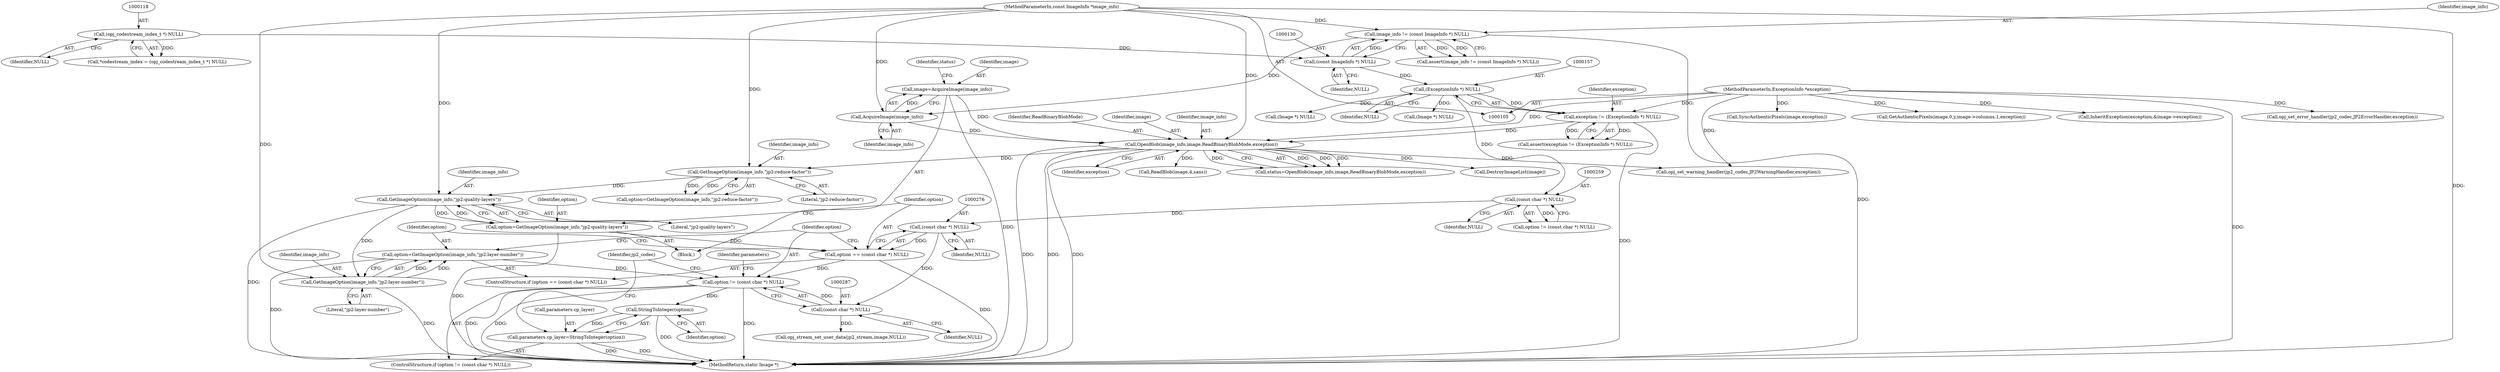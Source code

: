 digraph "0_ImageMagick_acee073df34aa4d491bf5cb74d3a15fc80f0a3aa@pointer" {
"1000293" [label="(Call,StringToInteger(option))"];
"1000284" [label="(Call,option != (const char *) NULL)"];
"1000273" [label="(Call,option == (const char *) NULL)"];
"1000267" [label="(Call,option=GetImageOption(image_info,\"jp2:quality-layers\"))"];
"1000269" [label="(Call,GetImageOption(image_info,\"jp2:quality-layers\"))"];
"1000252" [label="(Call,GetImageOption(image_info,\"jp2:reduce-factor\"))"];
"1000171" [label="(Call,OpenBlob(image_info,image,ReadBinaryBlobMode,exception))"];
"1000167" [label="(Call,AcquireImage(image_info))"];
"1000127" [label="(Call,image_info != (const ImageInfo *) NULL)"];
"1000106" [label="(MethodParameterIn,const ImageInfo *image_info)"];
"1000129" [label="(Call,(const ImageInfo *) NULL)"];
"1000117" [label="(Call,(opj_codestream_index_t *) NULL)"];
"1000165" [label="(Call,image=AcquireImage(image_info))"];
"1000154" [label="(Call,exception != (ExceptionInfo *) NULL)"];
"1000107" [label="(MethodParameterIn,ExceptionInfo *exception)"];
"1000156" [label="(Call,(ExceptionInfo *) NULL)"];
"1000275" [label="(Call,(const char *) NULL)"];
"1000258" [label="(Call,(const char *) NULL)"];
"1000278" [label="(Call,option=GetImageOption(image_info,\"jp2:layer-number\"))"];
"1000280" [label="(Call,GetImageOption(image_info,\"jp2:layer-number\"))"];
"1000286" [label="(Call,(const char *) NULL)"];
"1000289" [label="(Call,parameters.cp_layer=StringToInteger(option))"];
"1000285" [label="(Identifier,option)"];
"1000278" [label="(Call,option=GetImageOption(image_info,\"jp2:layer-number\"))"];
"1000279" [label="(Identifier,option)"];
"1000166" [label="(Identifier,image)"];
"1000325" [label="(Call,opj_stream_set_user_data(jp2_stream,image,NULL))"];
"1000175" [label="(Identifier,exception)"];
"1000250" [label="(Call,option=GetImageOption(image_info,\"jp2:reduce-factor\"))"];
"1000126" [label="(Call,assert(image_info != (const ImageInfo *) NULL))"];
"1000243" [label="(Call,opj_set_error_handler(jp2_codec,JP2ErrorHandler,exception))"];
"1000128" [label="(Identifier,image_info)"];
"1000942" [label="(MethodReturn,static Image *)"];
"1000258" [label="(Call,(const char *) NULL)"];
"1000267" [label="(Call,option=GetImageOption(image_info,\"jp2:quality-layers\"))"];
"1000281" [label="(Identifier,image_info)"];
"1000191" [label="(Call,ReadBlob(image,4,sans))"];
"1000186" [label="(Call,(Image *) NULL)"];
"1000273" [label="(Call,option == (const char *) NULL)"];
"1000294" [label="(Identifier,option)"];
"1000252" [label="(Call,GetImageOption(image_info,\"jp2:reduce-factor\"))"];
"1000291" [label="(Identifier,parameters)"];
"1000270" [label="(Identifier,image_info)"];
"1000167" [label="(Call,AcquireImage(image_info))"];
"1000256" [label="(Call,option != (const char *) NULL)"];
"1000284" [label="(Call,option != (const char *) NULL)"];
"1000155" [label="(Identifier,exception)"];
"1000117" [label="(Call,(opj_codestream_index_t *) NULL)"];
"1000277" [label="(Identifier,NULL)"];
"1000171" [label="(Call,OpenBlob(image_info,image,ReadBinaryBlobMode,exception))"];
"1000165" [label="(Call,image=AcquireImage(image_info))"];
"1000286" [label="(Call,(const char *) NULL)"];
"1000156" [label="(Call,(ExceptionInfo *) NULL)"];
"1000119" [label="(Identifier,NULL)"];
"1000271" [label="(Literal,\"jp2:quality-layers\")"];
"1000290" [label="(Call,parameters.cp_layer)"];
"1000108" [label="(Block,)"];
"1000169" [label="(Call,status=OpenBlob(image_info,image,ReadBinaryBlobMode,exception))"];
"1000289" [label="(Call,parameters.cp_layer=StringToInteger(option))"];
"1000298" [label="(Identifier,jp2_codec)"];
"1000183" [label="(Call,DestroyImageList(image))"];
"1000129" [label="(Call,(const ImageInfo *) NULL)"];
"1000153" [label="(Call,assert(exception != (ExceptionInfo *) NULL))"];
"1000907" [label="(Call,SyncAuthenticPixels(image,exception))"];
"1000131" [label="(Identifier,NULL)"];
"1000107" [label="(MethodParameterIn,ExceptionInfo *exception)"];
"1000127" [label="(Call,image_info != (const ImageInfo *) NULL)"];
"1000699" [label="(Call,GetAuthenticPixels(image,0,y,image->columns,1,exception))"];
"1000293" [label="(Call,StringToInteger(option))"];
"1000168" [label="(Identifier,image_info)"];
"1000106" [label="(MethodParameterIn,const ImageInfo *image_info)"];
"1000202" [label="(Call,(Image *) NULL)"];
"1000275" [label="(Call,(const char *) NULL)"];
"1000282" [label="(Literal,\"jp2:layer-number\")"];
"1000269" [label="(Call,GetImageOption(image_info,\"jp2:quality-layers\"))"];
"1000253" [label="(Identifier,image_info)"];
"1000272" [label="(ControlStructure,if (option == (const char *) NULL))"];
"1000268" [label="(Identifier,option)"];
"1000154" [label="(Call,exception != (ExceptionInfo *) NULL)"];
"1000283" [label="(ControlStructure,if (option != (const char *) NULL))"];
"1000115" [label="(Call,*codestream_index = (opj_codestream_index_t *) NULL)"];
"1000274" [label="(Identifier,option)"];
"1000280" [label="(Call,GetImageOption(image_info,\"jp2:layer-number\"))"];
"1000174" [label="(Identifier,ReadBinaryBlobMode)"];
"1000170" [label="(Identifier,status)"];
"1000260" [label="(Identifier,NULL)"];
"1000173" [label="(Identifier,image)"];
"1000288" [label="(Identifier,NULL)"];
"1000172" [label="(Identifier,image_info)"];
"1000158" [label="(Identifier,NULL)"];
"1000579" [label="(Call,InheritException(exception,&image->exception))"];
"1000239" [label="(Call,opj_set_warning_handler(jp2_codec,JP2WarningHandler,exception))"];
"1000254" [label="(Literal,\"jp2:reduce-factor\")"];
"1000293" -> "1000289"  [label="AST: "];
"1000293" -> "1000294"  [label="CFG: "];
"1000294" -> "1000293"  [label="AST: "];
"1000289" -> "1000293"  [label="CFG: "];
"1000293" -> "1000942"  [label="DDG: "];
"1000293" -> "1000289"  [label="DDG: "];
"1000284" -> "1000293"  [label="DDG: "];
"1000284" -> "1000283"  [label="AST: "];
"1000284" -> "1000286"  [label="CFG: "];
"1000285" -> "1000284"  [label="AST: "];
"1000286" -> "1000284"  [label="AST: "];
"1000291" -> "1000284"  [label="CFG: "];
"1000298" -> "1000284"  [label="CFG: "];
"1000284" -> "1000942"  [label="DDG: "];
"1000284" -> "1000942"  [label="DDG: "];
"1000284" -> "1000942"  [label="DDG: "];
"1000273" -> "1000284"  [label="DDG: "];
"1000278" -> "1000284"  [label="DDG: "];
"1000286" -> "1000284"  [label="DDG: "];
"1000273" -> "1000272"  [label="AST: "];
"1000273" -> "1000275"  [label="CFG: "];
"1000274" -> "1000273"  [label="AST: "];
"1000275" -> "1000273"  [label="AST: "];
"1000279" -> "1000273"  [label="CFG: "];
"1000285" -> "1000273"  [label="CFG: "];
"1000273" -> "1000942"  [label="DDG: "];
"1000267" -> "1000273"  [label="DDG: "];
"1000275" -> "1000273"  [label="DDG: "];
"1000267" -> "1000108"  [label="AST: "];
"1000267" -> "1000269"  [label="CFG: "];
"1000268" -> "1000267"  [label="AST: "];
"1000269" -> "1000267"  [label="AST: "];
"1000274" -> "1000267"  [label="CFG: "];
"1000267" -> "1000942"  [label="DDG: "];
"1000269" -> "1000267"  [label="DDG: "];
"1000269" -> "1000267"  [label="DDG: "];
"1000269" -> "1000271"  [label="CFG: "];
"1000270" -> "1000269"  [label="AST: "];
"1000271" -> "1000269"  [label="AST: "];
"1000269" -> "1000942"  [label="DDG: "];
"1000252" -> "1000269"  [label="DDG: "];
"1000106" -> "1000269"  [label="DDG: "];
"1000269" -> "1000280"  [label="DDG: "];
"1000252" -> "1000250"  [label="AST: "];
"1000252" -> "1000254"  [label="CFG: "];
"1000253" -> "1000252"  [label="AST: "];
"1000254" -> "1000252"  [label="AST: "];
"1000250" -> "1000252"  [label="CFG: "];
"1000252" -> "1000250"  [label="DDG: "];
"1000252" -> "1000250"  [label="DDG: "];
"1000171" -> "1000252"  [label="DDG: "];
"1000106" -> "1000252"  [label="DDG: "];
"1000171" -> "1000169"  [label="AST: "];
"1000171" -> "1000175"  [label="CFG: "];
"1000172" -> "1000171"  [label="AST: "];
"1000173" -> "1000171"  [label="AST: "];
"1000174" -> "1000171"  [label="AST: "];
"1000175" -> "1000171"  [label="AST: "];
"1000169" -> "1000171"  [label="CFG: "];
"1000171" -> "1000942"  [label="DDG: "];
"1000171" -> "1000942"  [label="DDG: "];
"1000171" -> "1000942"  [label="DDG: "];
"1000171" -> "1000169"  [label="DDG: "];
"1000171" -> "1000169"  [label="DDG: "];
"1000171" -> "1000169"  [label="DDG: "];
"1000171" -> "1000169"  [label="DDG: "];
"1000167" -> "1000171"  [label="DDG: "];
"1000106" -> "1000171"  [label="DDG: "];
"1000165" -> "1000171"  [label="DDG: "];
"1000154" -> "1000171"  [label="DDG: "];
"1000107" -> "1000171"  [label="DDG: "];
"1000171" -> "1000183"  [label="DDG: "];
"1000171" -> "1000191"  [label="DDG: "];
"1000171" -> "1000239"  [label="DDG: "];
"1000167" -> "1000165"  [label="AST: "];
"1000167" -> "1000168"  [label="CFG: "];
"1000168" -> "1000167"  [label="AST: "];
"1000165" -> "1000167"  [label="CFG: "];
"1000167" -> "1000165"  [label="DDG: "];
"1000127" -> "1000167"  [label="DDG: "];
"1000106" -> "1000167"  [label="DDG: "];
"1000127" -> "1000126"  [label="AST: "];
"1000127" -> "1000129"  [label="CFG: "];
"1000128" -> "1000127"  [label="AST: "];
"1000129" -> "1000127"  [label="AST: "];
"1000126" -> "1000127"  [label="CFG: "];
"1000127" -> "1000942"  [label="DDG: "];
"1000127" -> "1000126"  [label="DDG: "];
"1000127" -> "1000126"  [label="DDG: "];
"1000106" -> "1000127"  [label="DDG: "];
"1000129" -> "1000127"  [label="DDG: "];
"1000106" -> "1000105"  [label="AST: "];
"1000106" -> "1000942"  [label="DDG: "];
"1000106" -> "1000280"  [label="DDG: "];
"1000129" -> "1000131"  [label="CFG: "];
"1000130" -> "1000129"  [label="AST: "];
"1000131" -> "1000129"  [label="AST: "];
"1000117" -> "1000129"  [label="DDG: "];
"1000129" -> "1000156"  [label="DDG: "];
"1000117" -> "1000115"  [label="AST: "];
"1000117" -> "1000119"  [label="CFG: "];
"1000118" -> "1000117"  [label="AST: "];
"1000119" -> "1000117"  [label="AST: "];
"1000115" -> "1000117"  [label="CFG: "];
"1000117" -> "1000115"  [label="DDG: "];
"1000165" -> "1000108"  [label="AST: "];
"1000166" -> "1000165"  [label="AST: "];
"1000170" -> "1000165"  [label="CFG: "];
"1000165" -> "1000942"  [label="DDG: "];
"1000154" -> "1000153"  [label="AST: "];
"1000154" -> "1000156"  [label="CFG: "];
"1000155" -> "1000154"  [label="AST: "];
"1000156" -> "1000154"  [label="AST: "];
"1000153" -> "1000154"  [label="CFG: "];
"1000154" -> "1000942"  [label="DDG: "];
"1000154" -> "1000153"  [label="DDG: "];
"1000154" -> "1000153"  [label="DDG: "];
"1000107" -> "1000154"  [label="DDG: "];
"1000156" -> "1000154"  [label="DDG: "];
"1000107" -> "1000105"  [label="AST: "];
"1000107" -> "1000942"  [label="DDG: "];
"1000107" -> "1000239"  [label="DDG: "];
"1000107" -> "1000243"  [label="DDG: "];
"1000107" -> "1000579"  [label="DDG: "];
"1000107" -> "1000699"  [label="DDG: "];
"1000107" -> "1000907"  [label="DDG: "];
"1000156" -> "1000158"  [label="CFG: "];
"1000157" -> "1000156"  [label="AST: "];
"1000158" -> "1000156"  [label="AST: "];
"1000156" -> "1000186"  [label="DDG: "];
"1000156" -> "1000202"  [label="DDG: "];
"1000156" -> "1000258"  [label="DDG: "];
"1000275" -> "1000277"  [label="CFG: "];
"1000276" -> "1000275"  [label="AST: "];
"1000277" -> "1000275"  [label="AST: "];
"1000258" -> "1000275"  [label="DDG: "];
"1000275" -> "1000286"  [label="DDG: "];
"1000258" -> "1000256"  [label="AST: "];
"1000258" -> "1000260"  [label="CFG: "];
"1000259" -> "1000258"  [label="AST: "];
"1000260" -> "1000258"  [label="AST: "];
"1000256" -> "1000258"  [label="CFG: "];
"1000258" -> "1000256"  [label="DDG: "];
"1000278" -> "1000272"  [label="AST: "];
"1000278" -> "1000280"  [label="CFG: "];
"1000279" -> "1000278"  [label="AST: "];
"1000280" -> "1000278"  [label="AST: "];
"1000285" -> "1000278"  [label="CFG: "];
"1000278" -> "1000942"  [label="DDG: "];
"1000280" -> "1000278"  [label="DDG: "];
"1000280" -> "1000278"  [label="DDG: "];
"1000280" -> "1000282"  [label="CFG: "];
"1000281" -> "1000280"  [label="AST: "];
"1000282" -> "1000280"  [label="AST: "];
"1000280" -> "1000942"  [label="DDG: "];
"1000286" -> "1000288"  [label="CFG: "];
"1000287" -> "1000286"  [label="AST: "];
"1000288" -> "1000286"  [label="AST: "];
"1000286" -> "1000325"  [label="DDG: "];
"1000289" -> "1000283"  [label="AST: "];
"1000290" -> "1000289"  [label="AST: "];
"1000298" -> "1000289"  [label="CFG: "];
"1000289" -> "1000942"  [label="DDG: "];
"1000289" -> "1000942"  [label="DDG: "];
}
